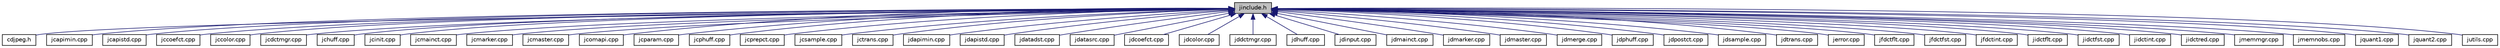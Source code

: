 digraph "jinclude.h"
{
 // INTERACTIVE_SVG=YES
  edge [fontname="Helvetica",fontsize="10",labelfontname="Helvetica",labelfontsize="10"];
  node [fontname="Helvetica",fontsize="10",shape=record];
  Node6 [label="jinclude.h",height=0.2,width=0.4,color="black", fillcolor="grey75", style="filled", fontcolor="black"];
  Node6 -> Node7 [dir="back",color="midnightblue",fontsize="10",style="solid",fontname="Helvetica"];
  Node7 [label="cdjpeg.h",height=0.2,width=0.4,color="black", fillcolor="white", style="filled",URL="$cdjpeg_8h.html"];
  Node6 -> Node8 [dir="back",color="midnightblue",fontsize="10",style="solid",fontname="Helvetica"];
  Node8 [label="jcapimin.cpp",height=0.2,width=0.4,color="black", fillcolor="white", style="filled",URL="$jcapimin_8cpp.html"];
  Node6 -> Node9 [dir="back",color="midnightblue",fontsize="10",style="solid",fontname="Helvetica"];
  Node9 [label="jcapistd.cpp",height=0.2,width=0.4,color="black", fillcolor="white", style="filled",URL="$jcapistd_8cpp.html"];
  Node6 -> Node10 [dir="back",color="midnightblue",fontsize="10",style="solid",fontname="Helvetica"];
  Node10 [label="jccoefct.cpp",height=0.2,width=0.4,color="black", fillcolor="white", style="filled",URL="$jccoefct_8cpp.html"];
  Node6 -> Node11 [dir="back",color="midnightblue",fontsize="10",style="solid",fontname="Helvetica"];
  Node11 [label="jccolor.cpp",height=0.2,width=0.4,color="black", fillcolor="white", style="filled",URL="$jccolor_8cpp.html"];
  Node6 -> Node12 [dir="back",color="midnightblue",fontsize="10",style="solid",fontname="Helvetica"];
  Node12 [label="jcdctmgr.cpp",height=0.2,width=0.4,color="black", fillcolor="white", style="filled",URL="$jcdctmgr_8cpp.html"];
  Node6 -> Node13 [dir="back",color="midnightblue",fontsize="10",style="solid",fontname="Helvetica"];
  Node13 [label="jchuff.cpp",height=0.2,width=0.4,color="black", fillcolor="white", style="filled",URL="$jchuff_8cpp.html"];
  Node6 -> Node14 [dir="back",color="midnightblue",fontsize="10",style="solid",fontname="Helvetica"];
  Node14 [label="jcinit.cpp",height=0.2,width=0.4,color="black", fillcolor="white", style="filled",URL="$jcinit_8cpp.html"];
  Node6 -> Node15 [dir="back",color="midnightblue",fontsize="10",style="solid",fontname="Helvetica"];
  Node15 [label="jcmainct.cpp",height=0.2,width=0.4,color="black", fillcolor="white", style="filled",URL="$jcmainct_8cpp.html"];
  Node6 -> Node16 [dir="back",color="midnightblue",fontsize="10",style="solid",fontname="Helvetica"];
  Node16 [label="jcmarker.cpp",height=0.2,width=0.4,color="black", fillcolor="white", style="filled",URL="$jcmarker_8cpp.html"];
  Node6 -> Node17 [dir="back",color="midnightblue",fontsize="10",style="solid",fontname="Helvetica"];
  Node17 [label="jcmaster.cpp",height=0.2,width=0.4,color="black", fillcolor="white", style="filled",URL="$jcmaster_8cpp.html"];
  Node6 -> Node18 [dir="back",color="midnightblue",fontsize="10",style="solid",fontname="Helvetica"];
  Node18 [label="jcomapi.cpp",height=0.2,width=0.4,color="black", fillcolor="white", style="filled",URL="$jcomapi_8cpp.html"];
  Node6 -> Node19 [dir="back",color="midnightblue",fontsize="10",style="solid",fontname="Helvetica"];
  Node19 [label="jcparam.cpp",height=0.2,width=0.4,color="black", fillcolor="white", style="filled",URL="$jcparam_8cpp.html"];
  Node6 -> Node20 [dir="back",color="midnightblue",fontsize="10",style="solid",fontname="Helvetica"];
  Node20 [label="jcphuff.cpp",height=0.2,width=0.4,color="black", fillcolor="white", style="filled",URL="$jcphuff_8cpp.html"];
  Node6 -> Node21 [dir="back",color="midnightblue",fontsize="10",style="solid",fontname="Helvetica"];
  Node21 [label="jcprepct.cpp",height=0.2,width=0.4,color="black", fillcolor="white", style="filled",URL="$jcprepct_8cpp.html"];
  Node6 -> Node22 [dir="back",color="midnightblue",fontsize="10",style="solid",fontname="Helvetica"];
  Node22 [label="jcsample.cpp",height=0.2,width=0.4,color="black", fillcolor="white", style="filled",URL="$jcsample_8cpp.html"];
  Node6 -> Node23 [dir="back",color="midnightblue",fontsize="10",style="solid",fontname="Helvetica"];
  Node23 [label="jctrans.cpp",height=0.2,width=0.4,color="black", fillcolor="white", style="filled",URL="$jctrans_8cpp.html"];
  Node6 -> Node24 [dir="back",color="midnightblue",fontsize="10",style="solid",fontname="Helvetica"];
  Node24 [label="jdapimin.cpp",height=0.2,width=0.4,color="black", fillcolor="white", style="filled",URL="$jdapimin_8cpp.html"];
  Node6 -> Node25 [dir="back",color="midnightblue",fontsize="10",style="solid",fontname="Helvetica"];
  Node25 [label="jdapistd.cpp",height=0.2,width=0.4,color="black", fillcolor="white", style="filled",URL="$jdapistd_8cpp.html"];
  Node6 -> Node26 [dir="back",color="midnightblue",fontsize="10",style="solid",fontname="Helvetica"];
  Node26 [label="jdatadst.cpp",height=0.2,width=0.4,color="black", fillcolor="white", style="filled",URL="$jdatadst_8cpp.html"];
  Node6 -> Node27 [dir="back",color="midnightblue",fontsize="10",style="solid",fontname="Helvetica"];
  Node27 [label="jdatasrc.cpp",height=0.2,width=0.4,color="black", fillcolor="white", style="filled",URL="$jdatasrc_8cpp.html"];
  Node6 -> Node28 [dir="back",color="midnightblue",fontsize="10",style="solid",fontname="Helvetica"];
  Node28 [label="jdcoefct.cpp",height=0.2,width=0.4,color="black", fillcolor="white", style="filled",URL="$jdcoefct_8cpp.html"];
  Node6 -> Node29 [dir="back",color="midnightblue",fontsize="10",style="solid",fontname="Helvetica"];
  Node29 [label="jdcolor.cpp",height=0.2,width=0.4,color="black", fillcolor="white", style="filled",URL="$jdcolor_8cpp.html"];
  Node6 -> Node30 [dir="back",color="midnightblue",fontsize="10",style="solid",fontname="Helvetica"];
  Node30 [label="jddctmgr.cpp",height=0.2,width=0.4,color="black", fillcolor="white", style="filled",URL="$jddctmgr_8cpp.html"];
  Node6 -> Node31 [dir="back",color="midnightblue",fontsize="10",style="solid",fontname="Helvetica"];
  Node31 [label="jdhuff.cpp",height=0.2,width=0.4,color="black", fillcolor="white", style="filled",URL="$jdhuff_8cpp.html"];
  Node6 -> Node32 [dir="back",color="midnightblue",fontsize="10",style="solid",fontname="Helvetica"];
  Node32 [label="jdinput.cpp",height=0.2,width=0.4,color="black", fillcolor="white", style="filled",URL="$jdinput_8cpp.html"];
  Node6 -> Node33 [dir="back",color="midnightblue",fontsize="10",style="solid",fontname="Helvetica"];
  Node33 [label="jdmainct.cpp",height=0.2,width=0.4,color="black", fillcolor="white", style="filled",URL="$jdmainct_8cpp.html"];
  Node6 -> Node34 [dir="back",color="midnightblue",fontsize="10",style="solid",fontname="Helvetica"];
  Node34 [label="jdmarker.cpp",height=0.2,width=0.4,color="black", fillcolor="white", style="filled",URL="$jdmarker_8cpp.html"];
  Node6 -> Node35 [dir="back",color="midnightblue",fontsize="10",style="solid",fontname="Helvetica"];
  Node35 [label="jdmaster.cpp",height=0.2,width=0.4,color="black", fillcolor="white", style="filled",URL="$jdmaster_8cpp.html"];
  Node6 -> Node36 [dir="back",color="midnightblue",fontsize="10",style="solid",fontname="Helvetica"];
  Node36 [label="jdmerge.cpp",height=0.2,width=0.4,color="black", fillcolor="white", style="filled",URL="$jdmerge_8cpp.html"];
  Node6 -> Node37 [dir="back",color="midnightblue",fontsize="10",style="solid",fontname="Helvetica"];
  Node37 [label="jdphuff.cpp",height=0.2,width=0.4,color="black", fillcolor="white", style="filled",URL="$jdphuff_8cpp.html"];
  Node6 -> Node38 [dir="back",color="midnightblue",fontsize="10",style="solid",fontname="Helvetica"];
  Node38 [label="jdpostct.cpp",height=0.2,width=0.4,color="black", fillcolor="white", style="filled",URL="$jdpostct_8cpp.html"];
  Node6 -> Node39 [dir="back",color="midnightblue",fontsize="10",style="solid",fontname="Helvetica"];
  Node39 [label="jdsample.cpp",height=0.2,width=0.4,color="black", fillcolor="white", style="filled",URL="$jdsample_8cpp.html"];
  Node6 -> Node40 [dir="back",color="midnightblue",fontsize="10",style="solid",fontname="Helvetica"];
  Node40 [label="jdtrans.cpp",height=0.2,width=0.4,color="black", fillcolor="white", style="filled",URL="$jdtrans_8cpp.html"];
  Node6 -> Node41 [dir="back",color="midnightblue",fontsize="10",style="solid",fontname="Helvetica"];
  Node41 [label="jerror.cpp",height=0.2,width=0.4,color="black", fillcolor="white", style="filled",URL="$jerror_8cpp.html"];
  Node6 -> Node42 [dir="back",color="midnightblue",fontsize="10",style="solid",fontname="Helvetica"];
  Node42 [label="jfdctflt.cpp",height=0.2,width=0.4,color="black", fillcolor="white", style="filled",URL="$jfdctflt_8cpp.html"];
  Node6 -> Node43 [dir="back",color="midnightblue",fontsize="10",style="solid",fontname="Helvetica"];
  Node43 [label="jfdctfst.cpp",height=0.2,width=0.4,color="black", fillcolor="white", style="filled",URL="$jfdctfst_8cpp.html"];
  Node6 -> Node44 [dir="back",color="midnightblue",fontsize="10",style="solid",fontname="Helvetica"];
  Node44 [label="jfdctint.cpp",height=0.2,width=0.4,color="black", fillcolor="white", style="filled",URL="$jfdctint_8cpp.html"];
  Node6 -> Node45 [dir="back",color="midnightblue",fontsize="10",style="solid",fontname="Helvetica"];
  Node45 [label="jidctflt.cpp",height=0.2,width=0.4,color="black", fillcolor="white", style="filled",URL="$jidctflt_8cpp.html"];
  Node6 -> Node46 [dir="back",color="midnightblue",fontsize="10",style="solid",fontname="Helvetica"];
  Node46 [label="jidctfst.cpp",height=0.2,width=0.4,color="black", fillcolor="white", style="filled",URL="$jidctfst_8cpp.html"];
  Node6 -> Node47 [dir="back",color="midnightblue",fontsize="10",style="solid",fontname="Helvetica"];
  Node47 [label="jidctint.cpp",height=0.2,width=0.4,color="black", fillcolor="white", style="filled",URL="$jidctint_8cpp.html"];
  Node6 -> Node48 [dir="back",color="midnightblue",fontsize="10",style="solid",fontname="Helvetica"];
  Node48 [label="jidctred.cpp",height=0.2,width=0.4,color="black", fillcolor="white", style="filled",URL="$jidctred_8cpp.html"];
  Node6 -> Node49 [dir="back",color="midnightblue",fontsize="10",style="solid",fontname="Helvetica"];
  Node49 [label="jmemmgr.cpp",height=0.2,width=0.4,color="black", fillcolor="white", style="filled",URL="$jmemmgr_8cpp.html"];
  Node6 -> Node50 [dir="back",color="midnightblue",fontsize="10",style="solid",fontname="Helvetica"];
  Node50 [label="jmemnobs.cpp",height=0.2,width=0.4,color="black", fillcolor="white", style="filled",URL="$jmemnobs_8cpp.html"];
  Node6 -> Node51 [dir="back",color="midnightblue",fontsize="10",style="solid",fontname="Helvetica"];
  Node51 [label="jquant1.cpp",height=0.2,width=0.4,color="black", fillcolor="white", style="filled",URL="$jquant1_8cpp.html"];
  Node6 -> Node52 [dir="back",color="midnightblue",fontsize="10",style="solid",fontname="Helvetica"];
  Node52 [label="jquant2.cpp",height=0.2,width=0.4,color="black", fillcolor="white", style="filled",URL="$jquant2_8cpp.html"];
  Node6 -> Node53 [dir="back",color="midnightblue",fontsize="10",style="solid",fontname="Helvetica"];
  Node53 [label="jutils.cpp",height=0.2,width=0.4,color="black", fillcolor="white", style="filled",URL="$jutils_8cpp.html"];
}
